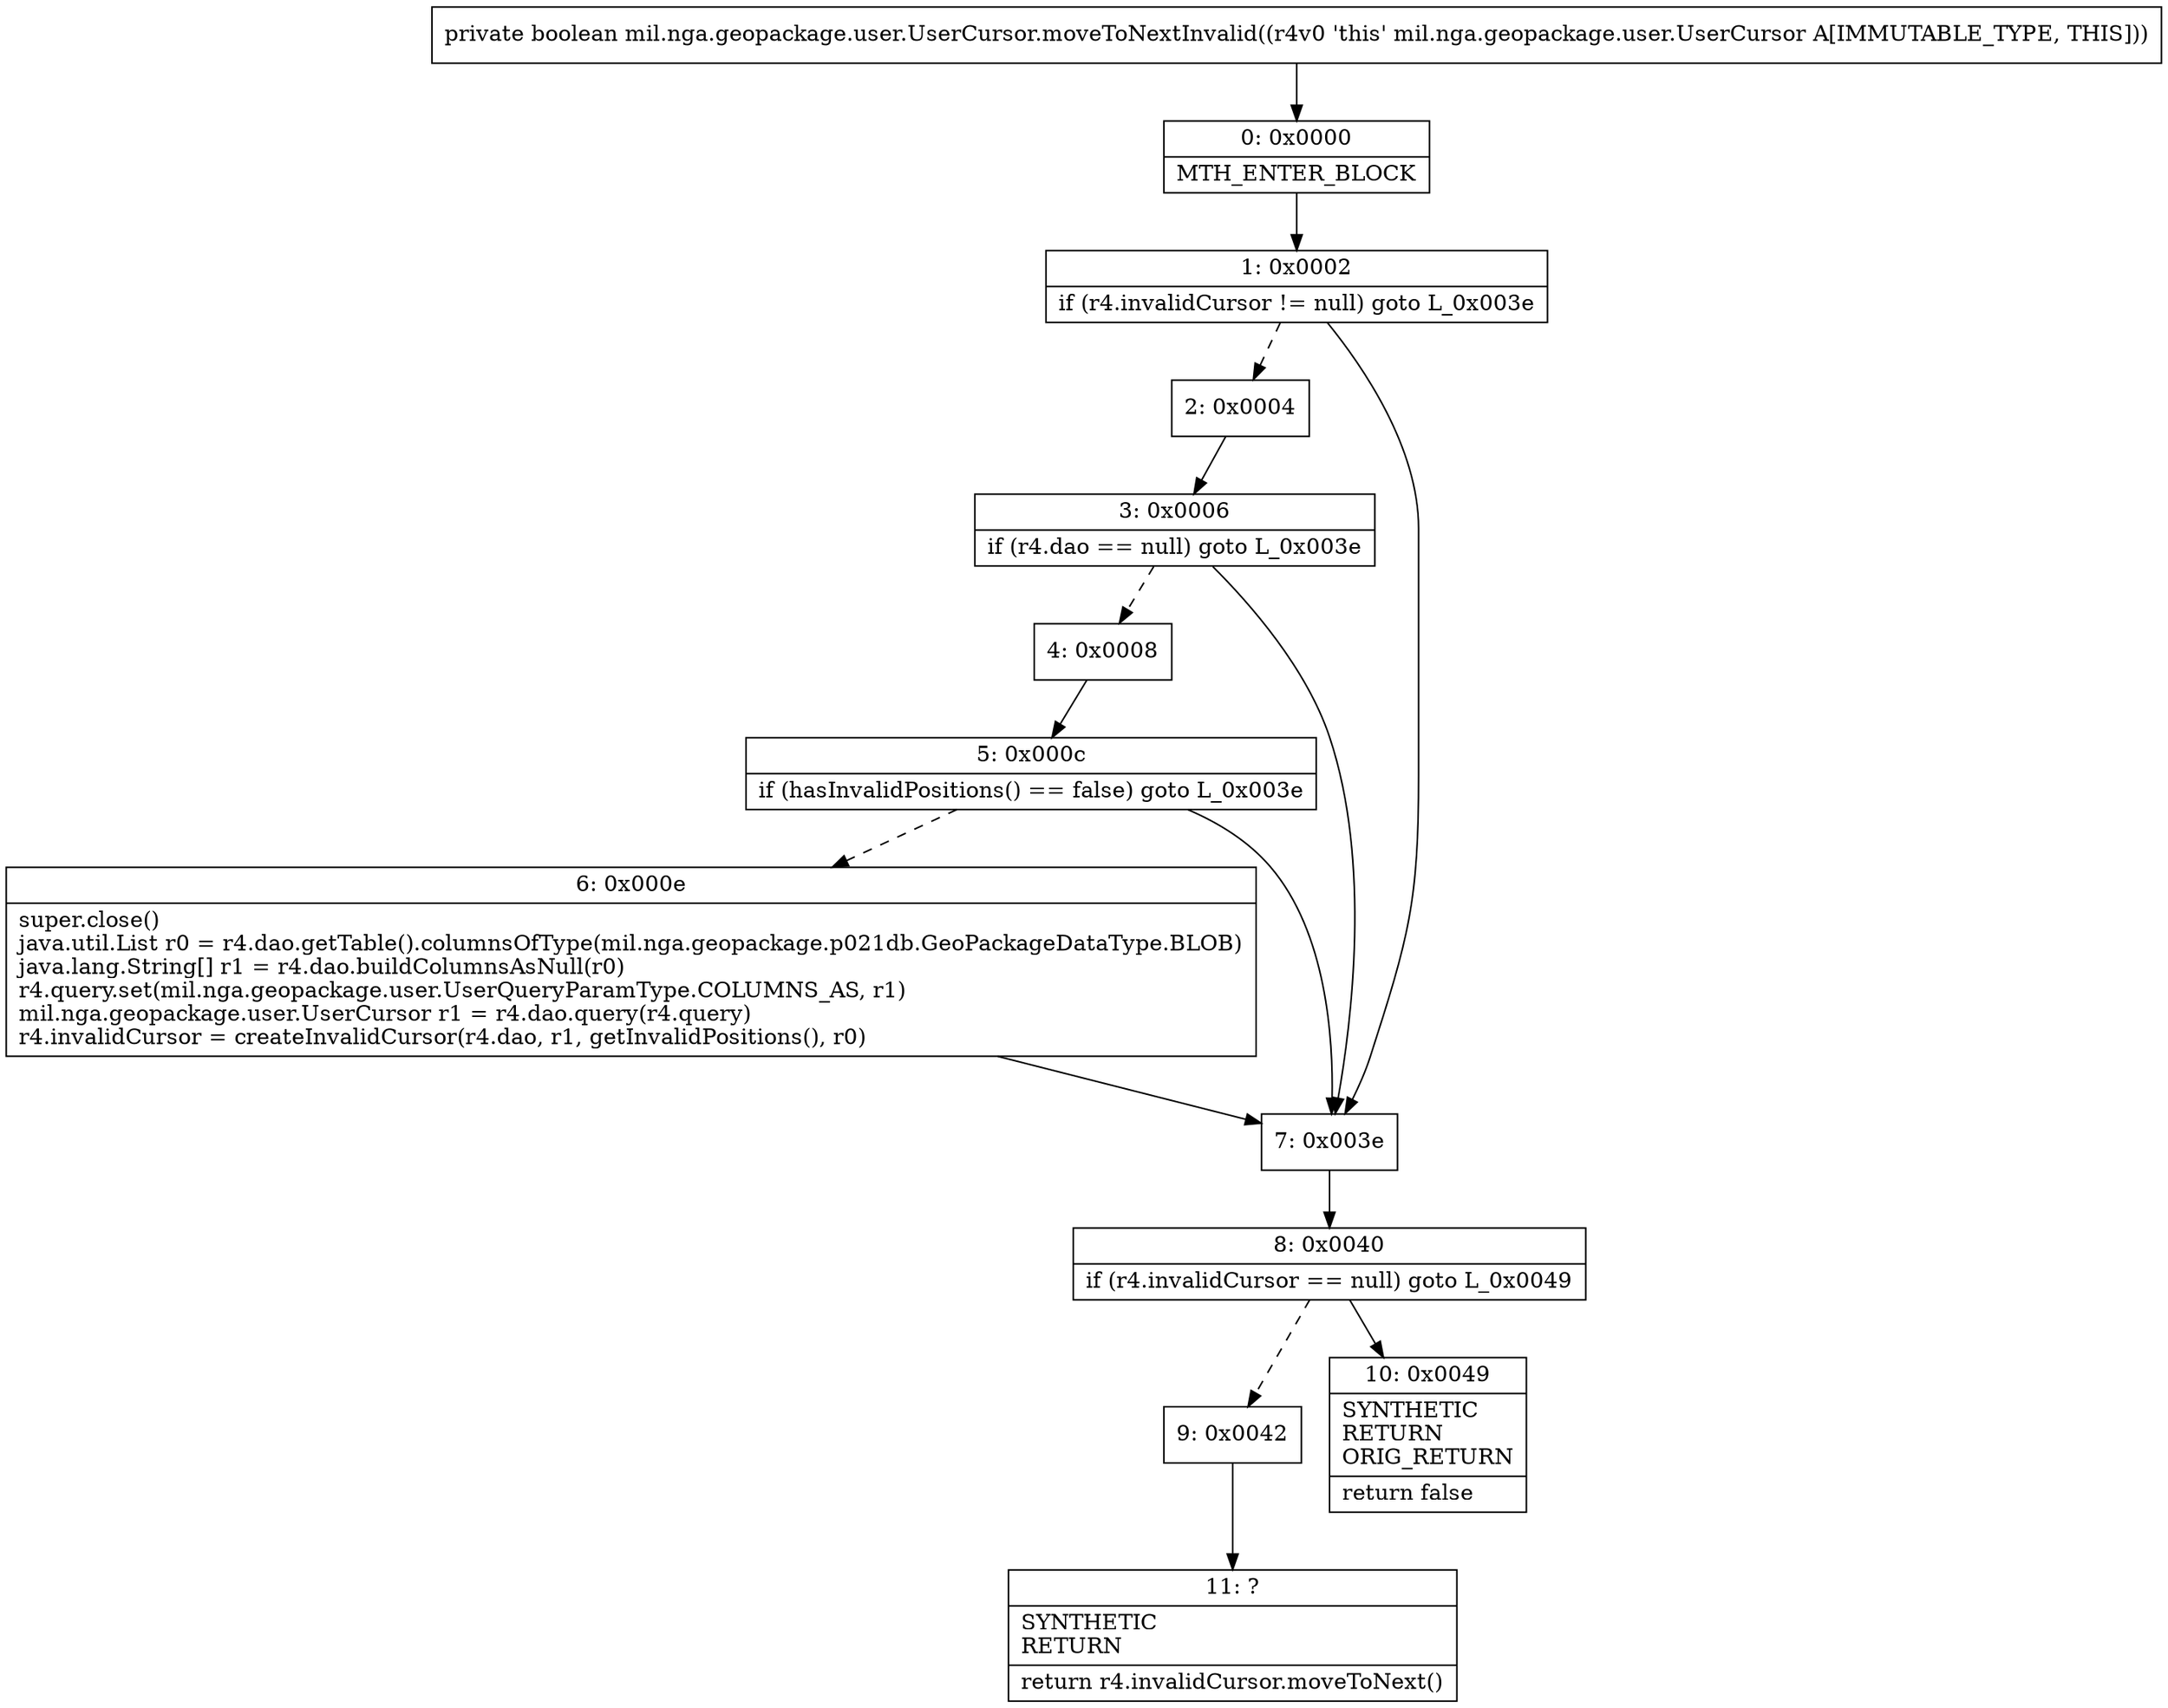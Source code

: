 digraph "CFG formil.nga.geopackage.user.UserCursor.moveToNextInvalid()Z" {
Node_0 [shape=record,label="{0\:\ 0x0000|MTH_ENTER_BLOCK\l}"];
Node_1 [shape=record,label="{1\:\ 0x0002|if (r4.invalidCursor != null) goto L_0x003e\l}"];
Node_2 [shape=record,label="{2\:\ 0x0004}"];
Node_3 [shape=record,label="{3\:\ 0x0006|if (r4.dao == null) goto L_0x003e\l}"];
Node_4 [shape=record,label="{4\:\ 0x0008}"];
Node_5 [shape=record,label="{5\:\ 0x000c|if (hasInvalidPositions() == false) goto L_0x003e\l}"];
Node_6 [shape=record,label="{6\:\ 0x000e|super.close()\ljava.util.List r0 = r4.dao.getTable().columnsOfType(mil.nga.geopackage.p021db.GeoPackageDataType.BLOB)\ljava.lang.String[] r1 = r4.dao.buildColumnsAsNull(r0)\lr4.query.set(mil.nga.geopackage.user.UserQueryParamType.COLUMNS_AS, r1)\lmil.nga.geopackage.user.UserCursor r1 = r4.dao.query(r4.query)\lr4.invalidCursor = createInvalidCursor(r4.dao, r1, getInvalidPositions(), r0)\l}"];
Node_7 [shape=record,label="{7\:\ 0x003e}"];
Node_8 [shape=record,label="{8\:\ 0x0040|if (r4.invalidCursor == null) goto L_0x0049\l}"];
Node_9 [shape=record,label="{9\:\ 0x0042}"];
Node_10 [shape=record,label="{10\:\ 0x0049|SYNTHETIC\lRETURN\lORIG_RETURN\l|return false\l}"];
Node_11 [shape=record,label="{11\:\ ?|SYNTHETIC\lRETURN\l|return r4.invalidCursor.moveToNext()\l}"];
MethodNode[shape=record,label="{private boolean mil.nga.geopackage.user.UserCursor.moveToNextInvalid((r4v0 'this' mil.nga.geopackage.user.UserCursor A[IMMUTABLE_TYPE, THIS])) }"];
MethodNode -> Node_0;
Node_0 -> Node_1;
Node_1 -> Node_2[style=dashed];
Node_1 -> Node_7;
Node_2 -> Node_3;
Node_3 -> Node_4[style=dashed];
Node_3 -> Node_7;
Node_4 -> Node_5;
Node_5 -> Node_6[style=dashed];
Node_5 -> Node_7;
Node_6 -> Node_7;
Node_7 -> Node_8;
Node_8 -> Node_9[style=dashed];
Node_8 -> Node_10;
Node_9 -> Node_11;
}

